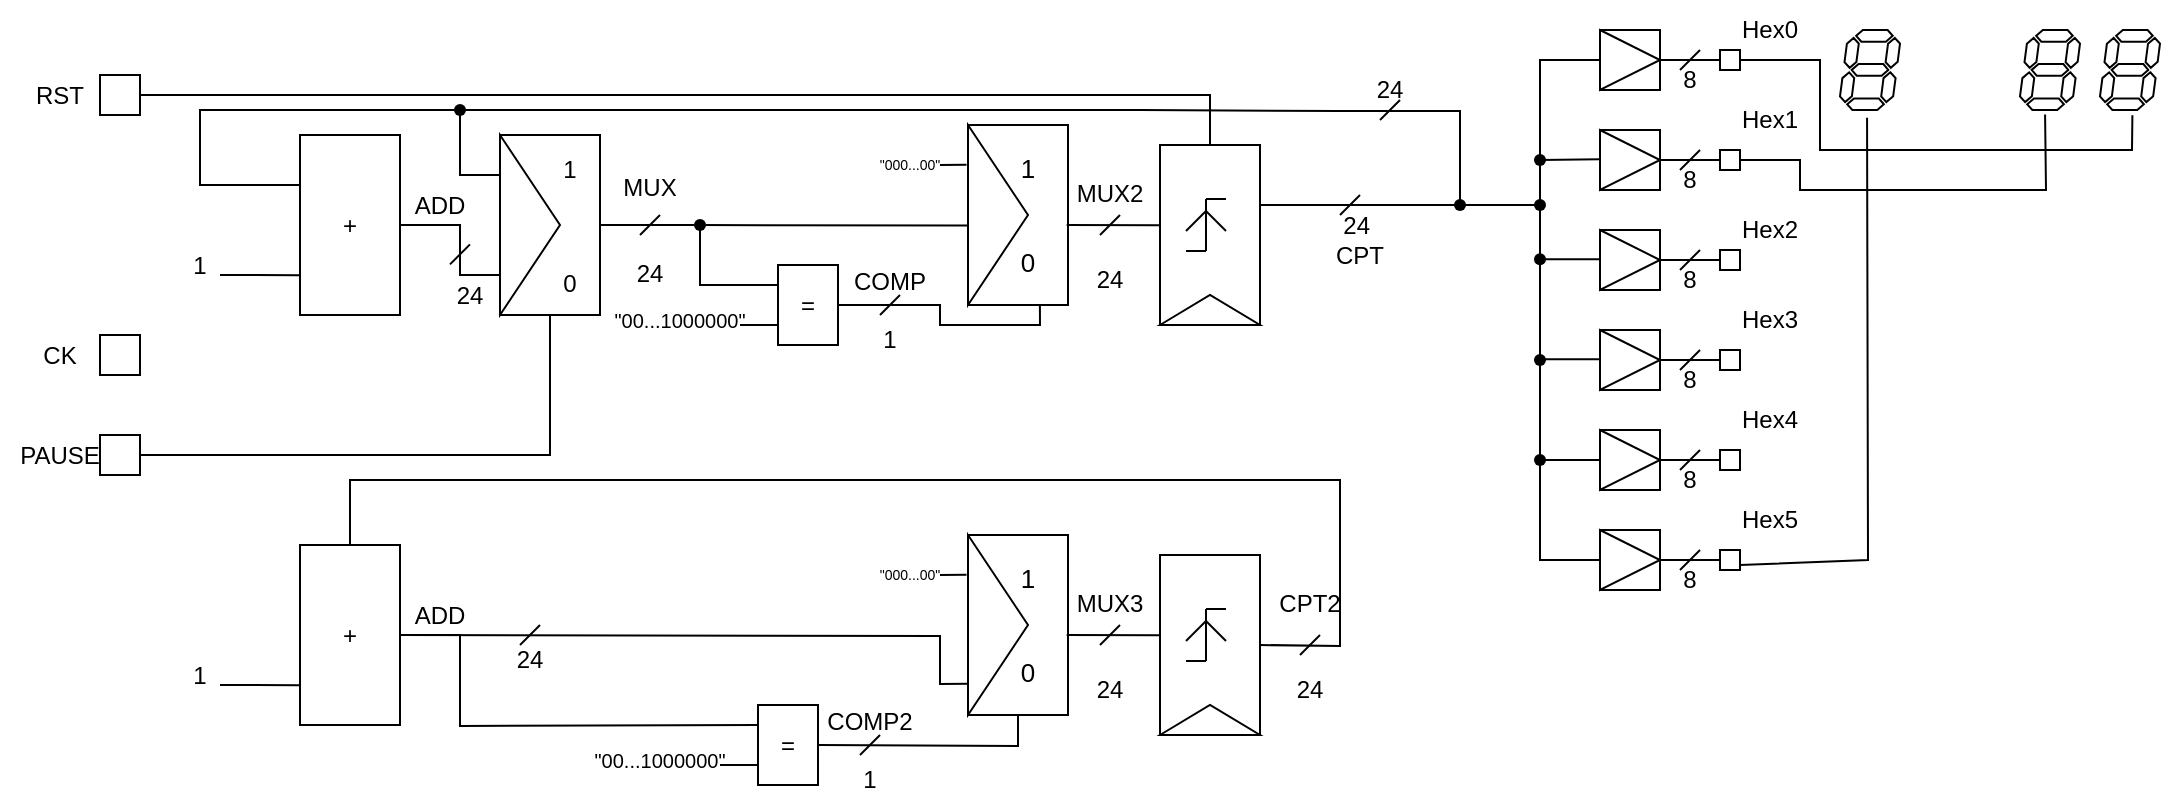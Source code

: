 <mxfile version="28.2.5">
  <diagram name="Page-1" id="n1vG-a2Mxv8iqi264H9m">
    <mxGraphModel dx="171" dy="86" grid="1" gridSize="10" guides="1" tooltips="1" connect="1" arrows="1" fold="1" page="1" pageScale="1" pageWidth="827" pageHeight="1169" math="0" shadow="0">
      <root>
        <mxCell id="0" />
        <mxCell id="1" parent="0" />
        <mxCell id="DVobUFfQzRsEQ04qU32B-1" value="+" style="rounded=0;whiteSpace=wrap;html=1;" vertex="1" parent="1">
          <mxGeometry x="560" y="287.5" width="50" height="90" as="geometry" />
        </mxCell>
        <mxCell id="DVobUFfQzRsEQ04qU32B-2" value="" style="group;rotation=-90;" vertex="1" connectable="0" parent="1">
          <mxGeometry x="970" y="332.5" width="90" height="70" as="geometry" />
        </mxCell>
        <mxCell id="DVobUFfQzRsEQ04qU32B-3" value="" style="rounded=0;whiteSpace=wrap;html=1;rotation=-90;" vertex="1" parent="DVobUFfQzRsEQ04qU32B-2">
          <mxGeometry y="-20" width="90" height="50" as="geometry" />
        </mxCell>
        <mxCell id="DVobUFfQzRsEQ04qU32B-4" value="" style="group;rotation=-90;" vertex="1" connectable="0" parent="DVobUFfQzRsEQ04qU32B-2">
          <mxGeometry x="30" y="-10" width="26" height="20" as="geometry" />
        </mxCell>
        <mxCell id="DVobUFfQzRsEQ04qU32B-5" value="" style="endArrow=none;html=1;rounded=0;" edge="1" parent="DVobUFfQzRsEQ04qU32B-4">
          <mxGeometry width="50" height="50" relative="1" as="geometry">
            <mxPoint x="13" y="23" as="sourcePoint" />
            <mxPoint x="13" y="-3" as="targetPoint" />
          </mxGeometry>
        </mxCell>
        <mxCell id="DVobUFfQzRsEQ04qU32B-6" value="" style="endArrow=none;html=1;rounded=0;" edge="1" parent="DVobUFfQzRsEQ04qU32B-4">
          <mxGeometry width="50" height="50" relative="1" as="geometry">
            <mxPoint x="13" y="23" as="sourcePoint" />
            <mxPoint x="3" y="23" as="targetPoint" />
          </mxGeometry>
        </mxCell>
        <mxCell id="DVobUFfQzRsEQ04qU32B-7" value="" style="endArrow=none;html=1;rounded=0;" edge="1" parent="DVobUFfQzRsEQ04qU32B-4">
          <mxGeometry width="50" height="50" relative="1" as="geometry">
            <mxPoint x="23" y="-3" as="sourcePoint" />
            <mxPoint x="13" y="-3" as="targetPoint" />
          </mxGeometry>
        </mxCell>
        <mxCell id="DVobUFfQzRsEQ04qU32B-8" value="" style="endArrow=none;html=1;rounded=0;" edge="1" parent="DVobUFfQzRsEQ04qU32B-4">
          <mxGeometry width="50" height="50" relative="1" as="geometry">
            <mxPoint x="13" y="3" as="sourcePoint" />
            <mxPoint x="3" y="13" as="targetPoint" />
            <Array as="points">
              <mxPoint x="13" y="3" />
            </Array>
          </mxGeometry>
        </mxCell>
        <mxCell id="DVobUFfQzRsEQ04qU32B-9" value="" style="endArrow=none;html=1;rounded=0;" edge="1" parent="DVobUFfQzRsEQ04qU32B-4">
          <mxGeometry width="50" height="50" relative="1" as="geometry">
            <mxPoint x="13" y="3" as="sourcePoint" />
            <mxPoint x="23" y="13" as="targetPoint" />
          </mxGeometry>
        </mxCell>
        <mxCell id="DVobUFfQzRsEQ04qU32B-10" value="" style="triangle;whiteSpace=wrap;html=1;rotation=-90;" vertex="1" parent="DVobUFfQzRsEQ04qU32B-2">
          <mxGeometry x="37.5" y="17.5" width="15" height="50" as="geometry" />
        </mxCell>
        <mxCell id="DVobUFfQzRsEQ04qU32B-11" value="" style="endArrow=none;html=1;rounded=0;entryX=0.004;entryY=0.779;entryDx=0;entryDy=0;entryPerimeter=0;" edge="1" parent="1" target="DVobUFfQzRsEQ04qU32B-1">
          <mxGeometry width="50" height="50" relative="1" as="geometry">
            <mxPoint x="520" y="357.5" as="sourcePoint" />
            <mxPoint x="530" y="407.5" as="targetPoint" />
          </mxGeometry>
        </mxCell>
        <mxCell id="DVobUFfQzRsEQ04qU32B-12" value="" style="verticalLabelPosition=bottom;shadow=0;dashed=0;align=center;html=1;verticalAlign=top;shape=mxgraph.electrical.opto_electronics.7_segment_display;pointerEvents=1;" vertex="1" parent="1">
          <mxGeometry x="1330" y="235" width="30" height="40" as="geometry" />
        </mxCell>
        <mxCell id="DVobUFfQzRsEQ04qU32B-13" value="" style="verticalLabelPosition=bottom;shadow=0;dashed=0;align=center;html=1;verticalAlign=top;shape=mxgraph.electrical.opto_electronics.7_segment_display;pointerEvents=1;" vertex="1" parent="1">
          <mxGeometry x="1420" y="235" width="30" height="40" as="geometry" />
        </mxCell>
        <mxCell id="DVobUFfQzRsEQ04qU32B-14" value="" style="verticalLabelPosition=bottom;shadow=0;dashed=0;align=center;html=1;verticalAlign=top;shape=mxgraph.electrical.opto_electronics.7_segment_display;pointerEvents=1;" vertex="1" parent="1">
          <mxGeometry x="1460" y="235" width="30" height="40" as="geometry" />
        </mxCell>
        <mxCell id="DVobUFfQzRsEQ04qU32B-15" value="1" style="text;html=1;align=center;verticalAlign=middle;whiteSpace=wrap;rounded=0;" vertex="1" parent="1">
          <mxGeometry x="500" y="337.5" width="20" height="30" as="geometry" />
        </mxCell>
        <mxCell id="DVobUFfQzRsEQ04qU32B-17" value="" style="rounded=0;whiteSpace=wrap;html=1;" vertex="1" parent="1">
          <mxGeometry x="460" y="387.5" width="20" height="20" as="geometry" />
        </mxCell>
        <mxCell id="DVobUFfQzRsEQ04qU32B-18" value="" style="rounded=0;whiteSpace=wrap;html=1;" vertex="1" parent="1">
          <mxGeometry x="460" y="257.5" width="20" height="20" as="geometry" />
        </mxCell>
        <mxCell id="DVobUFfQzRsEQ04qU32B-19" value="" style="endArrow=none;html=1;rounded=0;entryX=1;entryY=0.5;entryDx=0;entryDy=0;exitX=1;exitY=0.5;exitDx=0;exitDy=0;" edge="1" parent="1" source="DVobUFfQzRsEQ04qU32B-18" target="DVobUFfQzRsEQ04qU32B-3">
          <mxGeometry width="50" height="50" relative="1" as="geometry">
            <mxPoint x="690" y="537.5" as="sourcePoint" />
            <mxPoint x="740" y="487.5" as="targetPoint" />
            <Array as="points">
              <mxPoint x="825" y="267.5" />
              <mxPoint x="1015" y="267.5" />
            </Array>
          </mxGeometry>
        </mxCell>
        <mxCell id="DVobUFfQzRsEQ04qU32B-20" value="" style="endArrow=none;html=1;rounded=0;" edge="1" parent="1">
          <mxGeometry width="50" height="50" relative="1" as="geometry">
            <mxPoint x="635" y="352.17" as="sourcePoint" />
            <mxPoint x="645" y="342.17" as="targetPoint" />
          </mxGeometry>
        </mxCell>
        <mxCell id="DVobUFfQzRsEQ04qU32B-21" value="" style="endArrow=none;html=1;rounded=0;" edge="1" parent="1">
          <mxGeometry width="50" height="50" relative="1" as="geometry">
            <mxPoint x="1080" y="327.5" as="sourcePoint" />
            <mxPoint x="1090" y="317.5" as="targetPoint" />
          </mxGeometry>
        </mxCell>
        <mxCell id="DVobUFfQzRsEQ04qU32B-22" value="24&amp;nbsp;&lt;div&gt;CPT&lt;/div&gt;" style="text;html=1;align=center;verticalAlign=middle;whiteSpace=wrap;rounded=0;" vertex="1" parent="1">
          <mxGeometry x="1060" y="325" width="60" height="30" as="geometry" />
        </mxCell>
        <mxCell id="DVobUFfQzRsEQ04qU32B-23" value="" style="rounded=0;whiteSpace=wrap;html=1;" vertex="1" parent="1">
          <mxGeometry x="1210" y="235" width="30" height="30" as="geometry" />
        </mxCell>
        <mxCell id="DVobUFfQzRsEQ04qU32B-24" value="" style="triangle;whiteSpace=wrap;html=1;" vertex="1" parent="1">
          <mxGeometry x="1210" y="235" width="30" height="30" as="geometry" />
        </mxCell>
        <mxCell id="DVobUFfQzRsEQ04qU32B-25" value="" style="endArrow=none;html=1;rounded=0;entryX=0;entryY=0.5;entryDx=0;entryDy=0;exitX=0;exitY=0.5;exitDx=0;exitDy=0;" edge="1" parent="1" target="DVobUFfQzRsEQ04qU32B-24">
          <mxGeometry width="50" height="50" relative="1" as="geometry">
            <mxPoint x="1210" y="500" as="sourcePoint" />
            <mxPoint x="1120" y="445" as="targetPoint" />
            <Array as="points">
              <mxPoint x="1180" y="500" />
              <mxPoint x="1180" y="250" />
            </Array>
          </mxGeometry>
        </mxCell>
        <mxCell id="DVobUFfQzRsEQ04qU32B-26" value="" style="endArrow=none;html=1;rounded=0;entryX=1;entryY=0.5;entryDx=0;entryDy=0;" edge="1" parent="1" source="DVobUFfQzRsEQ04qU32B-28" target="DVobUFfQzRsEQ04qU32B-24">
          <mxGeometry width="50" height="50" relative="1" as="geometry">
            <mxPoint x="1260" y="250" as="sourcePoint" />
            <mxPoint x="1360" y="425" as="targetPoint" />
          </mxGeometry>
        </mxCell>
        <mxCell id="DVobUFfQzRsEQ04qU32B-27" value="" style="endArrow=none;html=1;rounded=0;entryX=1;entryY=0.5;entryDx=0;entryDy=0;" edge="1" parent="1" target="DVobUFfQzRsEQ04qU32B-28">
          <mxGeometry width="50" height="50" relative="1" as="geometry">
            <mxPoint x="1260" y="250" as="sourcePoint" />
            <mxPoint x="1240" y="250" as="targetPoint" />
          </mxGeometry>
        </mxCell>
        <mxCell id="DVobUFfQzRsEQ04qU32B-28" value="" style="rounded=0;whiteSpace=wrap;html=1;" vertex="1" parent="1">
          <mxGeometry x="1270" y="245" width="10" height="10" as="geometry" />
        </mxCell>
        <mxCell id="DVobUFfQzRsEQ04qU32B-29" value="" style="endArrow=none;html=1;rounded=0;" edge="1" parent="1">
          <mxGeometry width="50" height="50" relative="1" as="geometry">
            <mxPoint x="1250" y="255" as="sourcePoint" />
            <mxPoint x="1260" y="245" as="targetPoint" />
          </mxGeometry>
        </mxCell>
        <mxCell id="DVobUFfQzRsEQ04qU32B-30" value="8" style="text;html=1;align=center;verticalAlign=middle;whiteSpace=wrap;rounded=0;" vertex="1" parent="1">
          <mxGeometry x="1250" y="255" width="10" height="10" as="geometry" />
        </mxCell>
        <mxCell id="DVobUFfQzRsEQ04qU32B-31" value="" style="rounded=0;whiteSpace=wrap;html=1;" vertex="1" parent="1">
          <mxGeometry x="1210" y="285" width="30" height="30" as="geometry" />
        </mxCell>
        <mxCell id="DVobUFfQzRsEQ04qU32B-32" value="" style="triangle;whiteSpace=wrap;html=1;" vertex="1" parent="1">
          <mxGeometry x="1210" y="285" width="30" height="30" as="geometry" />
        </mxCell>
        <mxCell id="DVobUFfQzRsEQ04qU32B-33" value="" style="endArrow=none;html=1;rounded=0;entryX=1;entryY=0.5;entryDx=0;entryDy=0;" edge="1" parent="1" source="DVobUFfQzRsEQ04qU32B-35" target="DVobUFfQzRsEQ04qU32B-32">
          <mxGeometry width="50" height="50" relative="1" as="geometry">
            <mxPoint x="1260" y="300" as="sourcePoint" />
            <mxPoint x="1360" y="475" as="targetPoint" />
          </mxGeometry>
        </mxCell>
        <mxCell id="DVobUFfQzRsEQ04qU32B-34" value="" style="endArrow=none;html=1;rounded=0;entryX=1;entryY=0.5;entryDx=0;entryDy=0;" edge="1" parent="1" target="DVobUFfQzRsEQ04qU32B-35">
          <mxGeometry width="50" height="50" relative="1" as="geometry">
            <mxPoint x="1260" y="300" as="sourcePoint" />
            <mxPoint x="1240" y="300" as="targetPoint" />
          </mxGeometry>
        </mxCell>
        <mxCell id="DVobUFfQzRsEQ04qU32B-35" value="" style="rounded=0;whiteSpace=wrap;html=1;" vertex="1" parent="1">
          <mxGeometry x="1270" y="295" width="10" height="10" as="geometry" />
        </mxCell>
        <mxCell id="DVobUFfQzRsEQ04qU32B-36" value="" style="endArrow=none;html=1;rounded=0;" edge="1" parent="1">
          <mxGeometry width="50" height="50" relative="1" as="geometry">
            <mxPoint x="1250" y="305" as="sourcePoint" />
            <mxPoint x="1260" y="295" as="targetPoint" />
          </mxGeometry>
        </mxCell>
        <mxCell id="DVobUFfQzRsEQ04qU32B-37" value="8" style="text;html=1;align=center;verticalAlign=middle;whiteSpace=wrap;rounded=0;" vertex="1" parent="1">
          <mxGeometry x="1250" y="305" width="10" height="10" as="geometry" />
        </mxCell>
        <mxCell id="DVobUFfQzRsEQ04qU32B-38" value="" style="rounded=0;whiteSpace=wrap;html=1;" vertex="1" parent="1">
          <mxGeometry x="1210" y="335" width="30" height="30" as="geometry" />
        </mxCell>
        <mxCell id="DVobUFfQzRsEQ04qU32B-39" value="" style="triangle;whiteSpace=wrap;html=1;" vertex="1" parent="1">
          <mxGeometry x="1210" y="335" width="30" height="30" as="geometry" />
        </mxCell>
        <mxCell id="DVobUFfQzRsEQ04qU32B-40" value="" style="endArrow=none;html=1;rounded=0;entryX=1;entryY=0.5;entryDx=0;entryDy=0;" edge="1" parent="1" source="DVobUFfQzRsEQ04qU32B-42" target="DVobUFfQzRsEQ04qU32B-39">
          <mxGeometry width="50" height="50" relative="1" as="geometry">
            <mxPoint x="1260" y="350" as="sourcePoint" />
            <mxPoint x="1360" y="525" as="targetPoint" />
          </mxGeometry>
        </mxCell>
        <mxCell id="DVobUFfQzRsEQ04qU32B-41" value="" style="endArrow=none;html=1;rounded=0;entryX=1;entryY=0.5;entryDx=0;entryDy=0;" edge="1" parent="1" target="DVobUFfQzRsEQ04qU32B-42">
          <mxGeometry width="50" height="50" relative="1" as="geometry">
            <mxPoint x="1260" y="350" as="sourcePoint" />
            <mxPoint x="1240" y="350" as="targetPoint" />
          </mxGeometry>
        </mxCell>
        <mxCell id="DVobUFfQzRsEQ04qU32B-42" value="" style="rounded=0;whiteSpace=wrap;html=1;" vertex="1" parent="1">
          <mxGeometry x="1270" y="345" width="10" height="10" as="geometry" />
        </mxCell>
        <mxCell id="DVobUFfQzRsEQ04qU32B-43" value="" style="endArrow=none;html=1;rounded=0;" edge="1" parent="1">
          <mxGeometry width="50" height="50" relative="1" as="geometry">
            <mxPoint x="1250" y="355" as="sourcePoint" />
            <mxPoint x="1260" y="345" as="targetPoint" />
          </mxGeometry>
        </mxCell>
        <mxCell id="DVobUFfQzRsEQ04qU32B-44" value="8" style="text;html=1;align=center;verticalAlign=middle;whiteSpace=wrap;rounded=0;" vertex="1" parent="1">
          <mxGeometry x="1250" y="355" width="10" height="10" as="geometry" />
        </mxCell>
        <mxCell id="DVobUFfQzRsEQ04qU32B-45" value="" style="rounded=0;whiteSpace=wrap;html=1;" vertex="1" parent="1">
          <mxGeometry x="1210" y="385" width="30" height="30" as="geometry" />
        </mxCell>
        <mxCell id="DVobUFfQzRsEQ04qU32B-46" value="" style="triangle;whiteSpace=wrap;html=1;" vertex="1" parent="1">
          <mxGeometry x="1210" y="385" width="30" height="30" as="geometry" />
        </mxCell>
        <mxCell id="DVobUFfQzRsEQ04qU32B-47" value="" style="endArrow=none;html=1;rounded=0;entryX=1;entryY=0.5;entryDx=0;entryDy=0;" edge="1" parent="1" source="DVobUFfQzRsEQ04qU32B-49" target="DVobUFfQzRsEQ04qU32B-46">
          <mxGeometry width="50" height="50" relative="1" as="geometry">
            <mxPoint x="1260" y="400" as="sourcePoint" />
            <mxPoint x="1360" y="575" as="targetPoint" />
          </mxGeometry>
        </mxCell>
        <mxCell id="DVobUFfQzRsEQ04qU32B-48" value="" style="endArrow=none;html=1;rounded=0;entryX=1;entryY=0.5;entryDx=0;entryDy=0;" edge="1" parent="1" target="DVobUFfQzRsEQ04qU32B-49">
          <mxGeometry width="50" height="50" relative="1" as="geometry">
            <mxPoint x="1260" y="400" as="sourcePoint" />
            <mxPoint x="1240" y="400" as="targetPoint" />
          </mxGeometry>
        </mxCell>
        <mxCell id="DVobUFfQzRsEQ04qU32B-49" value="" style="rounded=0;whiteSpace=wrap;html=1;" vertex="1" parent="1">
          <mxGeometry x="1270" y="395" width="10" height="10" as="geometry" />
        </mxCell>
        <mxCell id="DVobUFfQzRsEQ04qU32B-50" value="" style="endArrow=none;html=1;rounded=0;" edge="1" parent="1">
          <mxGeometry width="50" height="50" relative="1" as="geometry">
            <mxPoint x="1250" y="405" as="sourcePoint" />
            <mxPoint x="1260" y="395" as="targetPoint" />
          </mxGeometry>
        </mxCell>
        <mxCell id="DVobUFfQzRsEQ04qU32B-51" value="8" style="text;html=1;align=center;verticalAlign=middle;whiteSpace=wrap;rounded=0;" vertex="1" parent="1">
          <mxGeometry x="1250" y="405" width="10" height="10" as="geometry" />
        </mxCell>
        <mxCell id="DVobUFfQzRsEQ04qU32B-52" value="" style="rounded=0;whiteSpace=wrap;html=1;" vertex="1" parent="1">
          <mxGeometry x="1210" y="435" width="30" height="30" as="geometry" />
        </mxCell>
        <mxCell id="DVobUFfQzRsEQ04qU32B-53" value="" style="triangle;whiteSpace=wrap;html=1;" vertex="1" parent="1">
          <mxGeometry x="1210" y="435" width="30" height="30" as="geometry" />
        </mxCell>
        <mxCell id="DVobUFfQzRsEQ04qU32B-54" value="" style="endArrow=none;html=1;rounded=0;entryX=1;entryY=0.5;entryDx=0;entryDy=0;" edge="1" parent="1" source="DVobUFfQzRsEQ04qU32B-56" target="DVobUFfQzRsEQ04qU32B-53">
          <mxGeometry width="50" height="50" relative="1" as="geometry">
            <mxPoint x="1260" y="450" as="sourcePoint" />
            <mxPoint x="1360" y="625" as="targetPoint" />
          </mxGeometry>
        </mxCell>
        <mxCell id="DVobUFfQzRsEQ04qU32B-55" value="" style="endArrow=none;html=1;rounded=0;entryX=1;entryY=0.5;entryDx=0;entryDy=0;" edge="1" parent="1" target="DVobUFfQzRsEQ04qU32B-56">
          <mxGeometry width="50" height="50" relative="1" as="geometry">
            <mxPoint x="1260" y="450" as="sourcePoint" />
            <mxPoint x="1240" y="450" as="targetPoint" />
          </mxGeometry>
        </mxCell>
        <mxCell id="DVobUFfQzRsEQ04qU32B-56" value="" style="rounded=0;whiteSpace=wrap;html=1;" vertex="1" parent="1">
          <mxGeometry x="1270" y="445" width="10" height="10" as="geometry" />
        </mxCell>
        <mxCell id="DVobUFfQzRsEQ04qU32B-57" value="" style="endArrow=none;html=1;rounded=0;" edge="1" parent="1">
          <mxGeometry width="50" height="50" relative="1" as="geometry">
            <mxPoint x="1250" y="455" as="sourcePoint" />
            <mxPoint x="1260" y="445" as="targetPoint" />
          </mxGeometry>
        </mxCell>
        <mxCell id="DVobUFfQzRsEQ04qU32B-58" value="8" style="text;html=1;align=center;verticalAlign=middle;whiteSpace=wrap;rounded=0;" vertex="1" parent="1">
          <mxGeometry x="1250" y="455" width="10" height="10" as="geometry" />
        </mxCell>
        <mxCell id="DVobUFfQzRsEQ04qU32B-59" value="" style="rounded=0;whiteSpace=wrap;html=1;" vertex="1" parent="1">
          <mxGeometry x="1210" y="485" width="30" height="30" as="geometry" />
        </mxCell>
        <mxCell id="DVobUFfQzRsEQ04qU32B-60" value="" style="triangle;whiteSpace=wrap;html=1;" vertex="1" parent="1">
          <mxGeometry x="1210" y="485" width="30" height="30" as="geometry" />
        </mxCell>
        <mxCell id="DVobUFfQzRsEQ04qU32B-61" value="" style="endArrow=none;html=1;rounded=0;entryX=1;entryY=0.5;entryDx=0;entryDy=0;" edge="1" parent="1" source="DVobUFfQzRsEQ04qU32B-63" target="DVobUFfQzRsEQ04qU32B-60">
          <mxGeometry width="50" height="50" relative="1" as="geometry">
            <mxPoint x="1260" y="500" as="sourcePoint" />
            <mxPoint x="1360" y="675" as="targetPoint" />
          </mxGeometry>
        </mxCell>
        <mxCell id="DVobUFfQzRsEQ04qU32B-62" value="" style="endArrow=none;html=1;rounded=0;entryX=1;entryY=0.5;entryDx=0;entryDy=0;" edge="1" parent="1" target="DVobUFfQzRsEQ04qU32B-63">
          <mxGeometry width="50" height="50" relative="1" as="geometry">
            <mxPoint x="1260" y="500" as="sourcePoint" />
            <mxPoint x="1240" y="500" as="targetPoint" />
          </mxGeometry>
        </mxCell>
        <mxCell id="DVobUFfQzRsEQ04qU32B-63" value="" style="rounded=0;whiteSpace=wrap;html=1;" vertex="1" parent="1">
          <mxGeometry x="1270" y="495" width="10" height="10" as="geometry" />
        </mxCell>
        <mxCell id="DVobUFfQzRsEQ04qU32B-64" value="" style="endArrow=none;html=1;rounded=0;" edge="1" parent="1">
          <mxGeometry width="50" height="50" relative="1" as="geometry">
            <mxPoint x="1250" y="505" as="sourcePoint" />
            <mxPoint x="1260" y="495" as="targetPoint" />
          </mxGeometry>
        </mxCell>
        <mxCell id="DVobUFfQzRsEQ04qU32B-65" value="8" style="text;html=1;align=center;verticalAlign=middle;whiteSpace=wrap;rounded=0;" vertex="1" parent="1">
          <mxGeometry x="1250" y="505" width="10" height="10" as="geometry" />
        </mxCell>
        <mxCell id="DVobUFfQzRsEQ04qU32B-66" value="" style="endArrow=none;html=1;rounded=0;entryX=0;entryY=0.5;entryDx=0;entryDy=0;" edge="1" parent="1" target="DVobUFfQzRsEQ04qU32B-53">
          <mxGeometry width="50" height="50" relative="1" as="geometry">
            <mxPoint x="1180" y="450" as="sourcePoint" />
            <mxPoint x="1130" y="495" as="targetPoint" />
          </mxGeometry>
        </mxCell>
        <mxCell id="DVobUFfQzRsEQ04qU32B-67" value="" style="endArrow=none;html=1;rounded=0;entryX=0;entryY=0.5;entryDx=0;entryDy=0;" edge="1" parent="1">
          <mxGeometry width="50" height="50" relative="1" as="geometry">
            <mxPoint x="1180" y="399.67" as="sourcePoint" />
            <mxPoint x="1210" y="399.67" as="targetPoint" />
          </mxGeometry>
        </mxCell>
        <mxCell id="DVobUFfQzRsEQ04qU32B-68" value="" style="endArrow=none;html=1;rounded=0;entryX=0;entryY=0.5;entryDx=0;entryDy=0;" edge="1" parent="1" source="DVobUFfQzRsEQ04qU32B-70">
          <mxGeometry width="50" height="50" relative="1" as="geometry">
            <mxPoint x="1180" y="349.67" as="sourcePoint" />
            <mxPoint x="1210" y="349.67" as="targetPoint" />
          </mxGeometry>
        </mxCell>
        <mxCell id="DVobUFfQzRsEQ04qU32B-69" value="" style="endArrow=none;html=1;rounded=0;entryX=0;entryY=0.5;entryDx=0;entryDy=0;" edge="1" parent="1" source="DVobUFfQzRsEQ04qU32B-102">
          <mxGeometry width="50" height="50" relative="1" as="geometry">
            <mxPoint x="1180" y="299.67" as="sourcePoint" />
            <mxPoint x="1210" y="299.67" as="targetPoint" />
          </mxGeometry>
        </mxCell>
        <mxCell id="DVobUFfQzRsEQ04qU32B-70" value="" style="shape=waypoint;sketch=0;fillStyle=solid;size=6;pointerEvents=1;points=[];fillColor=none;resizable=0;rotatable=0;perimeter=centerPerimeter;snapToPoint=1;" vertex="1" parent="1">
          <mxGeometry x="1170" y="339.67" width="20" height="20" as="geometry" />
        </mxCell>
        <mxCell id="DVobUFfQzRsEQ04qU32B-71" value="" style="shape=waypoint;sketch=0;fillStyle=solid;size=6;pointerEvents=1;points=[];fillColor=none;resizable=0;rotatable=0;perimeter=centerPerimeter;snapToPoint=1;" vertex="1" parent="1">
          <mxGeometry x="1170" y="390" width="20" height="20" as="geometry" />
        </mxCell>
        <mxCell id="DVobUFfQzRsEQ04qU32B-72" value="" style="shape=waypoint;sketch=0;fillStyle=solid;size=6;pointerEvents=1;points=[];fillColor=none;resizable=0;rotatable=0;perimeter=centerPerimeter;snapToPoint=1;" vertex="1" parent="1">
          <mxGeometry x="1170" y="440" width="20" height="20" as="geometry" />
        </mxCell>
        <mxCell id="DVobUFfQzRsEQ04qU32B-73" value="CK" style="text;html=1;align=center;verticalAlign=middle;whiteSpace=wrap;rounded=0;" vertex="1" parent="1">
          <mxGeometry x="410" y="382.5" width="60" height="30" as="geometry" />
        </mxCell>
        <mxCell id="DVobUFfQzRsEQ04qU32B-74" value="RST" style="text;html=1;align=center;verticalAlign=middle;whiteSpace=wrap;rounded=0;" vertex="1" parent="1">
          <mxGeometry x="410" y="252.5" width="60" height="30" as="geometry" />
        </mxCell>
        <mxCell id="DVobUFfQzRsEQ04qU32B-75" value="Hex0" style="text;html=1;align=center;verticalAlign=middle;whiteSpace=wrap;rounded=0;" vertex="1" parent="1">
          <mxGeometry x="1280" y="220" width="30" height="30" as="geometry" />
        </mxCell>
        <mxCell id="DVobUFfQzRsEQ04qU32B-76" value="Hex1" style="text;html=1;align=center;verticalAlign=middle;whiteSpace=wrap;rounded=0;" vertex="1" parent="1">
          <mxGeometry x="1280" y="265" width="30" height="30" as="geometry" />
        </mxCell>
        <mxCell id="DVobUFfQzRsEQ04qU32B-77" value="Hex2" style="text;html=1;align=center;verticalAlign=middle;whiteSpace=wrap;rounded=0;" vertex="1" parent="1">
          <mxGeometry x="1280" y="320" width="30" height="30" as="geometry" />
        </mxCell>
        <mxCell id="DVobUFfQzRsEQ04qU32B-78" value="Hex3" style="text;html=1;align=center;verticalAlign=middle;whiteSpace=wrap;rounded=0;" vertex="1" parent="1">
          <mxGeometry x="1280" y="365" width="30" height="30" as="geometry" />
        </mxCell>
        <mxCell id="DVobUFfQzRsEQ04qU32B-79" value="Hex4" style="text;html=1;align=center;verticalAlign=middle;whiteSpace=wrap;rounded=0;" vertex="1" parent="1">
          <mxGeometry x="1280" y="415" width="30" height="30" as="geometry" />
        </mxCell>
        <mxCell id="DVobUFfQzRsEQ04qU32B-80" value="Hex5" style="text;html=1;align=center;verticalAlign=middle;whiteSpace=wrap;rounded=0;" vertex="1" parent="1">
          <mxGeometry x="1280" y="465" width="30" height="30" as="geometry" />
        </mxCell>
        <mxCell id="DVobUFfQzRsEQ04qU32B-81" value="" style="endArrow=none;html=1;rounded=0;exitX=1;exitY=0.75;exitDx=0;exitDy=0;entryX=0.451;entryY=1.098;entryDx=0;entryDy=0;entryPerimeter=0;" edge="1" parent="1" source="DVobUFfQzRsEQ04qU32B-63" target="DVobUFfQzRsEQ04qU32B-12">
          <mxGeometry width="50" height="50" relative="1" as="geometry">
            <mxPoint x="1390" y="525" as="sourcePoint" />
            <mxPoint x="1440" y="475" as="targetPoint" />
            <Array as="points">
              <mxPoint x="1344" y="500" />
            </Array>
          </mxGeometry>
        </mxCell>
        <mxCell id="DVobUFfQzRsEQ04qU32B-82" value="" style="endArrow=none;html=1;rounded=0;exitX=1;exitY=0.5;exitDx=0;exitDy=0;entryX=0.54;entryY=1.065;entryDx=0;entryDy=0;entryPerimeter=0;" edge="1" parent="1" source="DVobUFfQzRsEQ04qU32B-28" target="DVobUFfQzRsEQ04qU32B-14">
          <mxGeometry width="50" height="50" relative="1" as="geometry">
            <mxPoint x="1380" y="365" as="sourcePoint" />
            <mxPoint x="1470" y="295" as="targetPoint" />
            <Array as="points">
              <mxPoint x="1320" y="250" />
              <mxPoint x="1320" y="295" />
              <mxPoint x="1476" y="295" />
            </Array>
          </mxGeometry>
        </mxCell>
        <mxCell id="DVobUFfQzRsEQ04qU32B-83" value="" style="endArrow=none;html=1;rounded=0;exitX=1;exitY=0.5;exitDx=0;exitDy=0;entryX=0.418;entryY=1.056;entryDx=0;entryDy=0;entryPerimeter=0;" edge="1" parent="1" source="DVobUFfQzRsEQ04qU32B-35" target="DVobUFfQzRsEQ04qU32B-13">
          <mxGeometry width="50" height="50" relative="1" as="geometry">
            <mxPoint x="1440" y="365" as="sourcePoint" />
            <mxPoint x="1490" y="315" as="targetPoint" />
            <Array as="points">
              <mxPoint x="1310" y="300" />
              <mxPoint x="1310" y="315" />
              <mxPoint x="1433" y="315" />
            </Array>
          </mxGeometry>
        </mxCell>
        <mxCell id="DVobUFfQzRsEQ04qU32B-84" value="" style="rounded=0;whiteSpace=wrap;html=1;strokeColor=#000000;" vertex="1" parent="1">
          <mxGeometry x="460" y="437.5" width="20" height="20" as="geometry" />
        </mxCell>
        <mxCell id="DVobUFfQzRsEQ04qU32B-85" value="PAUSE" style="text;html=1;align=center;verticalAlign=middle;whiteSpace=wrap;rounded=0;fontColor=#000000;" vertex="1" parent="1">
          <mxGeometry x="410" y="432.5" width="60" height="30" as="geometry" />
        </mxCell>
        <mxCell id="DVobUFfQzRsEQ04qU32B-86" value="" style="group" vertex="1" connectable="0" parent="1">
          <mxGeometry x="660" y="287.5" width="50" height="90" as="geometry" />
        </mxCell>
        <mxCell id="DVobUFfQzRsEQ04qU32B-87" value="" style="rounded=0;whiteSpace=wrap;html=1;" vertex="1" parent="DVobUFfQzRsEQ04qU32B-86">
          <mxGeometry width="50" height="90" as="geometry" />
        </mxCell>
        <mxCell id="DVobUFfQzRsEQ04qU32B-88" value="" style="triangle;whiteSpace=wrap;html=1;" vertex="1" parent="DVobUFfQzRsEQ04qU32B-86">
          <mxGeometry width="30" height="90" as="geometry" />
        </mxCell>
        <mxCell id="DVobUFfQzRsEQ04qU32B-89" value="1&lt;div&gt;&lt;br&gt;&lt;/div&gt;&lt;div&gt;&lt;br&gt;&lt;/div&gt;&lt;div&gt;&lt;br&gt;&lt;/div&gt;&lt;div&gt;0&lt;/div&gt;" style="text;html=1;align=center;verticalAlign=middle;whiteSpace=wrap;rounded=0;" vertex="1" parent="DVobUFfQzRsEQ04qU32B-86">
          <mxGeometry x="30" y="30" width="10" height="30" as="geometry" />
        </mxCell>
        <mxCell id="DVobUFfQzRsEQ04qU32B-90" value="" style="endArrow=none;html=1;rounded=0;exitX=1;exitY=0.5;exitDx=0;exitDy=0;entryX=0.5;entryY=1;entryDx=0;entryDy=0;" edge="1" parent="1" source="DVobUFfQzRsEQ04qU32B-84" target="DVobUFfQzRsEQ04qU32B-87">
          <mxGeometry width="50" height="50" relative="1" as="geometry">
            <mxPoint x="630" y="487.5" as="sourcePoint" />
            <mxPoint x="680" y="437.5" as="targetPoint" />
            <Array as="points">
              <mxPoint x="685" y="447.5" />
            </Array>
          </mxGeometry>
        </mxCell>
        <mxCell id="DVobUFfQzRsEQ04qU32B-91" value="" style="endArrow=none;html=1;rounded=0;" edge="1" parent="1" source="DVobUFfQzRsEQ04qU32B-108">
          <mxGeometry width="50" height="50" relative="1" as="geometry">
            <mxPoint x="1070" y="322.23" as="sourcePoint" />
            <mxPoint x="1180" y="322.5" as="targetPoint" />
            <Array as="points" />
          </mxGeometry>
        </mxCell>
        <mxCell id="DVobUFfQzRsEQ04qU32B-92" value="" style="endArrow=none;html=1;rounded=0;" edge="1" parent="1" source="DVobUFfQzRsEQ04qU32B-93">
          <mxGeometry width="50" height="50" relative="1" as="geometry">
            <mxPoint x="640" y="277.5" as="sourcePoint" />
            <mxPoint x="660" y="307.5" as="targetPoint" />
            <Array as="points">
              <mxPoint x="640" y="307.5" />
            </Array>
          </mxGeometry>
        </mxCell>
        <mxCell id="DVobUFfQzRsEQ04qU32B-93" value="" style="shape=waypoint;sketch=0;fillStyle=solid;size=6;pointerEvents=1;points=[];fillColor=none;resizable=0;rotatable=0;perimeter=centerPerimeter;snapToPoint=1;" vertex="1" parent="1">
          <mxGeometry x="630" y="265" width="20" height="20" as="geometry" />
        </mxCell>
        <mxCell id="DVobUFfQzRsEQ04qU32B-94" value="" style="endArrow=none;html=1;rounded=0;" edge="1" parent="1">
          <mxGeometry width="50" height="50" relative="1" as="geometry">
            <mxPoint x="560" y="312.5" as="sourcePoint" />
            <mxPoint x="1140" y="322.5" as="targetPoint" />
            <Array as="points">
              <mxPoint x="510" y="312.5" />
              <mxPoint x="510" y="275" />
              <mxPoint x="720" y="275" />
              <mxPoint x="910" y="275" />
              <mxPoint x="980" y="275" />
              <mxPoint x="1080" y="275.5" />
              <mxPoint x="1140" y="275.5" />
            </Array>
          </mxGeometry>
        </mxCell>
        <mxCell id="DVobUFfQzRsEQ04qU32B-95" value="" style="endArrow=none;html=1;rounded=0;exitX=1;exitY=0.5;exitDx=0;exitDy=0;" edge="1" parent="1" source="DVobUFfQzRsEQ04qU32B-1">
          <mxGeometry width="50" height="50" relative="1" as="geometry">
            <mxPoint x="740" y="587.5" as="sourcePoint" />
            <mxPoint x="660" y="357.5" as="targetPoint" />
            <Array as="points">
              <mxPoint x="640" y="332.5" />
              <mxPoint x="640" y="357.5" />
            </Array>
          </mxGeometry>
        </mxCell>
        <mxCell id="DVobUFfQzRsEQ04qU32B-96" value="ADD" style="text;html=1;align=center;verticalAlign=middle;whiteSpace=wrap;rounded=0;" vertex="1" parent="1">
          <mxGeometry x="620" y="317.5" width="20" height="10" as="geometry" />
        </mxCell>
        <mxCell id="DVobUFfQzRsEQ04qU32B-97" value="24" style="text;html=1;align=center;verticalAlign=middle;whiteSpace=wrap;rounded=0;" vertex="1" parent="1">
          <mxGeometry x="640" y="352.5" width="10" height="30" as="geometry" />
        </mxCell>
        <mxCell id="DVobUFfQzRsEQ04qU32B-98" value="" style="endArrow=none;html=1;rounded=0;" edge="1" parent="1">
          <mxGeometry width="50" height="50" relative="1" as="geometry">
            <mxPoint x="730" y="337.5" as="sourcePoint" />
            <mxPoint x="740" y="327.5" as="targetPoint" />
          </mxGeometry>
        </mxCell>
        <mxCell id="DVobUFfQzRsEQ04qU32B-99" value="MUX&lt;div&gt;&lt;br&gt;&lt;/div&gt;&lt;div&gt;&lt;br&gt;&lt;/div&gt;&lt;div&gt;24&lt;/div&gt;" style="text;html=1;align=center;verticalAlign=middle;whiteSpace=wrap;rounded=0;" vertex="1" parent="1">
          <mxGeometry x="730" y="325" width="10" height="20" as="geometry" />
        </mxCell>
        <mxCell id="DVobUFfQzRsEQ04qU32B-100" value="" style="endArrow=none;html=1;rounded=0;" edge="1" parent="1">
          <mxGeometry width="50" height="50" relative="1" as="geometry">
            <mxPoint x="1100" y="280" as="sourcePoint" />
            <mxPoint x="1110" y="270" as="targetPoint" />
          </mxGeometry>
        </mxCell>
        <mxCell id="DVobUFfQzRsEQ04qU32B-101" value="" style="endArrow=none;html=1;rounded=0;entryDx=0;entryDy=0;" edge="1" parent="1" target="DVobUFfQzRsEQ04qU32B-102">
          <mxGeometry width="50" height="50" relative="1" as="geometry">
            <mxPoint x="1180" y="299.67" as="sourcePoint" />
            <mxPoint x="1210" y="299.67" as="targetPoint" />
          </mxGeometry>
        </mxCell>
        <mxCell id="DVobUFfQzRsEQ04qU32B-102" value="" style="shape=waypoint;sketch=0;fillStyle=solid;size=6;pointerEvents=1;points=[];fillColor=none;resizable=0;rotatable=0;perimeter=centerPerimeter;snapToPoint=1;" vertex="1" parent="1">
          <mxGeometry x="1170" y="290" width="20" height="20" as="geometry" />
        </mxCell>
        <mxCell id="DVobUFfQzRsEQ04qU32B-103" value="24" style="text;html=1;align=center;verticalAlign=middle;whiteSpace=wrap;rounded=0;" vertex="1" parent="1">
          <mxGeometry x="1080" y="250" width="50" height="30" as="geometry" />
        </mxCell>
        <mxCell id="DVobUFfQzRsEQ04qU32B-104" value="" style="group" vertex="1" connectable="0" parent="1">
          <mxGeometry x="894" y="282.5" width="60" height="90" as="geometry" />
        </mxCell>
        <mxCell id="DVobUFfQzRsEQ04qU32B-105" value="" style="rounded=0;whiteSpace=wrap;html=1;" vertex="1" parent="DVobUFfQzRsEQ04qU32B-104">
          <mxGeometry width="50" height="90" as="geometry" />
        </mxCell>
        <mxCell id="DVobUFfQzRsEQ04qU32B-106" value="" style="triangle;whiteSpace=wrap;html=1;" vertex="1" parent="DVobUFfQzRsEQ04qU32B-104">
          <mxGeometry width="30" height="90" as="geometry" />
        </mxCell>
        <mxCell id="DVobUFfQzRsEQ04qU32B-107" value="&lt;span&gt;1&lt;/span&gt;&lt;div&gt;&lt;span&gt;&lt;br&gt;&lt;/span&gt;&lt;/div&gt;&lt;div&gt;&lt;span&gt;&lt;br&gt;&lt;/span&gt;&lt;/div&gt;&lt;div&gt;&lt;span&gt;0&lt;/span&gt;&lt;/div&gt;" style="text;html=1;align=center;verticalAlign=middle;whiteSpace=wrap;rounded=0;fontSize=13;" vertex="1" parent="DVobUFfQzRsEQ04qU32B-104">
          <mxGeometry x="25" y="30" width="10" height="30" as="geometry" />
        </mxCell>
        <mxCell id="DVobUFfQzRsEQ04qU32B-108" value="" style="shape=waypoint;sketch=0;fillStyle=solid;size=6;pointerEvents=1;points=[];fillColor=none;resizable=0;rotatable=0;perimeter=centerPerimeter;snapToPoint=1;" vertex="1" parent="1">
          <mxGeometry x="1170" y="312.5" width="20" height="20" as="geometry" />
        </mxCell>
        <mxCell id="DVobUFfQzRsEQ04qU32B-109" value="&lt;font style=&quot;font-size: 7px;&quot;&gt;&quot;000...00&quot;&lt;/font&gt;" style="text;html=1;align=center;verticalAlign=middle;whiteSpace=wrap;rounded=0;" vertex="1" parent="1">
          <mxGeometry x="850" y="295" width="30" height="12.5" as="geometry" />
        </mxCell>
        <mxCell id="DVobUFfQzRsEQ04qU32B-110" value="" style="endArrow=none;html=1;rounded=0;entryX=0.554;entryY=0.007;entryDx=0;entryDy=0;entryPerimeter=0;exitX=0.987;exitY=0.555;exitDx=0;exitDy=0;exitPerimeter=0;" edge="1" parent="1" source="DVobUFfQzRsEQ04qU32B-105" target="DVobUFfQzRsEQ04qU32B-3">
          <mxGeometry width="50" height="50" relative="1" as="geometry">
            <mxPoint x="970" y="332.5" as="sourcePoint" />
            <mxPoint x="944" y="332.5" as="targetPoint" />
            <Array as="points" />
          </mxGeometry>
        </mxCell>
        <mxCell id="DVobUFfQzRsEQ04qU32B-111" value="" style="endArrow=none;html=1;rounded=0;entryX=0.375;entryY=0.736;entryDx=0;entryDy=0;entryPerimeter=0;" edge="1" parent="1" source="DVobUFfQzRsEQ04qU32B-114" target="DVobUFfQzRsEQ04qU32B-108">
          <mxGeometry width="50" height="50" relative="1" as="geometry">
            <mxPoint x="1040" y="322.5" as="sourcePoint" />
            <mxPoint x="1120" y="337.5" as="targetPoint" />
            <Array as="points" />
          </mxGeometry>
        </mxCell>
        <mxCell id="DVobUFfQzRsEQ04qU32B-112" value="" style="endArrow=none;html=1;rounded=0;exitDx=0;exitDy=0;entryX=-0.009;entryY=0.559;entryDx=0;entryDy=0;entryPerimeter=0;" edge="1" parent="1" source="DVobUFfQzRsEQ04qU32B-170" target="DVobUFfQzRsEQ04qU32B-106">
          <mxGeometry width="50" height="50" relative="1" as="geometry">
            <mxPoint x="830" y="362.5" as="sourcePoint" />
            <mxPoint x="892" y="332.5" as="targetPoint" />
            <Array as="points" />
          </mxGeometry>
        </mxCell>
        <mxCell id="DVobUFfQzRsEQ04qU32B-113" value="" style="endArrow=none;html=1;rounded=0;entryDx=0;entryDy=0;entryPerimeter=0;" edge="1" parent="1" target="DVobUFfQzRsEQ04qU32B-114">
          <mxGeometry width="50" height="50" relative="1" as="geometry">
            <mxPoint x="1040" y="322.5" as="sourcePoint" />
            <mxPoint x="1180" y="322.5" as="targetPoint" />
            <Array as="points" />
          </mxGeometry>
        </mxCell>
        <mxCell id="DVobUFfQzRsEQ04qU32B-114" value="" style="shape=waypoint;sketch=0;fillStyle=solid;size=6;pointerEvents=1;points=[];fillColor=none;resizable=0;rotatable=0;perimeter=centerPerimeter;snapToPoint=1;" vertex="1" parent="1">
          <mxGeometry x="1130" y="312.5" width="20" height="20" as="geometry" />
        </mxCell>
        <mxCell id="DVobUFfQzRsEQ04qU32B-115" value="" style="endArrow=none;html=1;rounded=0;entryX=-0.025;entryY=0.221;entryDx=0;entryDy=0;entryPerimeter=0;" edge="1" parent="1" target="DVobUFfQzRsEQ04qU32B-106">
          <mxGeometry width="50" height="50" relative="1" as="geometry">
            <mxPoint x="880" y="302.5" as="sourcePoint" />
            <mxPoint x="860" y="312.5" as="targetPoint" />
          </mxGeometry>
        </mxCell>
        <mxCell id="DVobUFfQzRsEQ04qU32B-116" value="=" style="rounded=0;whiteSpace=wrap;html=1;" vertex="1" parent="1">
          <mxGeometry x="799" y="352.5" width="30" height="40" as="geometry" />
        </mxCell>
        <mxCell id="DVobUFfQzRsEQ04qU32B-117" value="" style="endArrow=none;html=1;rounded=0;entryX=0;entryY=0.25;entryDx=0;entryDy=0;" edge="1" parent="1" target="DVobUFfQzRsEQ04qU32B-116">
          <mxGeometry width="50" height="50" relative="1" as="geometry">
            <mxPoint x="760" y="332.5" as="sourcePoint" />
            <mxPoint x="820" y="342.5" as="targetPoint" />
            <Array as="points">
              <mxPoint x="760" y="362.5" />
            </Array>
          </mxGeometry>
        </mxCell>
        <mxCell id="DVobUFfQzRsEQ04qU32B-118" value="" style="endArrow=none;html=1;rounded=0;entryX=0;entryY=0.75;entryDx=0;entryDy=0;" edge="1" parent="1" target="DVobUFfQzRsEQ04qU32B-116">
          <mxGeometry width="50" height="50" relative="1" as="geometry">
            <mxPoint x="780" y="382.5" as="sourcePoint" />
            <mxPoint x="820" y="342.5" as="targetPoint" />
          </mxGeometry>
        </mxCell>
        <mxCell id="DVobUFfQzRsEQ04qU32B-119" value="&quot;00...1000000&quot;" style="text;html=1;align=center;verticalAlign=middle;whiteSpace=wrap;rounded=0;fontSize=10;" vertex="1" parent="1">
          <mxGeometry x="720" y="365" width="60" height="30" as="geometry" />
        </mxCell>
        <mxCell id="DVobUFfQzRsEQ04qU32B-120" value="" style="endArrow=none;html=1;rounded=0;entryX=0.719;entryY=1;entryDx=0;entryDy=0;exitX=1;exitY=0.5;exitDx=0;exitDy=0;entryPerimeter=0;" edge="1" parent="1" source="DVobUFfQzRsEQ04qU32B-116" target="DVobUFfQzRsEQ04qU32B-105">
          <mxGeometry width="50" height="50" relative="1" as="geometry">
            <mxPoint x="810" y="452.5" as="sourcePoint" />
            <mxPoint x="860" y="402.5" as="targetPoint" />
            <Array as="points">
              <mxPoint x="880" y="372.5" />
              <mxPoint x="880" y="382.5" />
              <mxPoint x="930" y="382.5" />
            </Array>
          </mxGeometry>
        </mxCell>
        <mxCell id="DVobUFfQzRsEQ04qU32B-121" value="COMP&lt;div&gt;&lt;br&gt;&lt;/div&gt;&lt;div&gt;1&lt;/div&gt;" style="text;html=1;align=center;verticalAlign=middle;whiteSpace=wrap;rounded=0;" vertex="1" parent="1">
          <mxGeometry x="850" y="365" width="10" height="20" as="geometry" />
        </mxCell>
        <mxCell id="DVobUFfQzRsEQ04qU32B-122" value="" style="endArrow=none;html=1;rounded=0;" edge="1" parent="1">
          <mxGeometry width="50" height="50" relative="1" as="geometry">
            <mxPoint x="850" y="377.5" as="sourcePoint" />
            <mxPoint x="860" y="367.5" as="targetPoint" />
          </mxGeometry>
        </mxCell>
        <mxCell id="DVobUFfQzRsEQ04qU32B-123" value="" style="endArrow=none;html=1;rounded=0;" edge="1" parent="1">
          <mxGeometry width="50" height="50" relative="1" as="geometry">
            <mxPoint x="960" y="337.5" as="sourcePoint" />
            <mxPoint x="970" y="327.5" as="targetPoint" />
          </mxGeometry>
        </mxCell>
        <mxCell id="DVobUFfQzRsEQ04qU32B-124" value="MUX2&lt;div&gt;&lt;br&gt;&lt;/div&gt;&lt;div&gt;&lt;br&gt;&lt;/div&gt;&lt;div&gt;24&lt;/div&gt;" style="text;html=1;align=center;verticalAlign=middle;whiteSpace=wrap;rounded=0;" vertex="1" parent="1">
          <mxGeometry x="960" y="327.5" width="10" height="20" as="geometry" />
        </mxCell>
        <mxCell id="DVobUFfQzRsEQ04qU32B-125" value="+" style="rounded=0;whiteSpace=wrap;html=1;" vertex="1" parent="1">
          <mxGeometry x="560" y="492.5" width="50" height="90" as="geometry" />
        </mxCell>
        <mxCell id="DVobUFfQzRsEQ04qU32B-126" value="" style="rounded=0;whiteSpace=wrap;html=1;rotation=-90;" vertex="1" parent="1">
          <mxGeometry x="970" y="517.5" width="90" height="50" as="geometry" />
        </mxCell>
        <mxCell id="DVobUFfQzRsEQ04qU32B-127" value="" style="group;rotation=-90;" vertex="1" connectable="0" parent="1">
          <mxGeometry x="1000" y="527.5" width="26" height="20" as="geometry" />
        </mxCell>
        <mxCell id="DVobUFfQzRsEQ04qU32B-128" value="" style="endArrow=none;html=1;rounded=0;" edge="1" parent="DVobUFfQzRsEQ04qU32B-127">
          <mxGeometry width="50" height="50" relative="1" as="geometry">
            <mxPoint x="13" y="23" as="sourcePoint" />
            <mxPoint x="13" y="-3" as="targetPoint" />
          </mxGeometry>
        </mxCell>
        <mxCell id="DVobUFfQzRsEQ04qU32B-129" value="" style="endArrow=none;html=1;rounded=0;" edge="1" parent="DVobUFfQzRsEQ04qU32B-127">
          <mxGeometry width="50" height="50" relative="1" as="geometry">
            <mxPoint x="13" y="23" as="sourcePoint" />
            <mxPoint x="3" y="23" as="targetPoint" />
          </mxGeometry>
        </mxCell>
        <mxCell id="DVobUFfQzRsEQ04qU32B-130" value="" style="endArrow=none;html=1;rounded=0;" edge="1" parent="DVobUFfQzRsEQ04qU32B-127">
          <mxGeometry width="50" height="50" relative="1" as="geometry">
            <mxPoint x="23" y="-3" as="sourcePoint" />
            <mxPoint x="13" y="-3" as="targetPoint" />
          </mxGeometry>
        </mxCell>
        <mxCell id="DVobUFfQzRsEQ04qU32B-131" value="" style="endArrow=none;html=1;rounded=0;" edge="1" parent="DVobUFfQzRsEQ04qU32B-127">
          <mxGeometry width="50" height="50" relative="1" as="geometry">
            <mxPoint x="13" y="3" as="sourcePoint" />
            <mxPoint x="3" y="13" as="targetPoint" />
            <Array as="points">
              <mxPoint x="13" y="3" />
            </Array>
          </mxGeometry>
        </mxCell>
        <mxCell id="DVobUFfQzRsEQ04qU32B-132" value="" style="endArrow=none;html=1;rounded=0;" edge="1" parent="DVobUFfQzRsEQ04qU32B-127">
          <mxGeometry width="50" height="50" relative="1" as="geometry">
            <mxPoint x="13" y="3" as="sourcePoint" />
            <mxPoint x="23" y="13" as="targetPoint" />
          </mxGeometry>
        </mxCell>
        <mxCell id="DVobUFfQzRsEQ04qU32B-133" value="" style="triangle;whiteSpace=wrap;html=1;rotation=-90;" vertex="1" parent="1">
          <mxGeometry x="1007.5" y="555" width="15" height="50" as="geometry" />
        </mxCell>
        <mxCell id="DVobUFfQzRsEQ04qU32B-134" value="" style="endArrow=none;html=1;rounded=0;entryX=0.004;entryY=0.779;entryDx=0;entryDy=0;entryPerimeter=0;" edge="1" parent="1" target="DVobUFfQzRsEQ04qU32B-125">
          <mxGeometry width="50" height="50" relative="1" as="geometry">
            <mxPoint x="520" y="562.5" as="sourcePoint" />
            <mxPoint x="530" y="612.5" as="targetPoint" />
          </mxGeometry>
        </mxCell>
        <mxCell id="DVobUFfQzRsEQ04qU32B-135" value="1" style="text;html=1;align=center;verticalAlign=middle;whiteSpace=wrap;rounded=0;" vertex="1" parent="1">
          <mxGeometry x="500" y="542.5" width="20" height="30" as="geometry" />
        </mxCell>
        <mxCell id="DVobUFfQzRsEQ04qU32B-136" value="" style="endArrow=none;html=1;rounded=0;" edge="1" parent="1">
          <mxGeometry width="50" height="50" relative="1" as="geometry">
            <mxPoint x="670" y="542.5" as="sourcePoint" />
            <mxPoint x="680" y="532.5" as="targetPoint" />
          </mxGeometry>
        </mxCell>
        <mxCell id="DVobUFfQzRsEQ04qU32B-143" value="" style="endArrow=none;html=1;rounded=0;exitX=1;exitY=0.5;exitDx=0;exitDy=0;entryX=0;entryY=0.25;entryDx=0;entryDy=0;" edge="1" parent="1" source="DVobUFfQzRsEQ04qU32B-125" target="DVobUFfQzRsEQ04qU32B-156">
          <mxGeometry width="50" height="50" relative="1" as="geometry">
            <mxPoint x="740" y="792.5" as="sourcePoint" />
            <mxPoint x="710" y="538" as="targetPoint" />
            <Array as="points">
              <mxPoint x="640" y="537.5" />
              <mxPoint x="640" y="583" />
            </Array>
          </mxGeometry>
        </mxCell>
        <mxCell id="DVobUFfQzRsEQ04qU32B-144" value="ADD" style="text;html=1;align=center;verticalAlign=middle;whiteSpace=wrap;rounded=0;" vertex="1" parent="1">
          <mxGeometry x="620" y="522.5" width="20" height="10" as="geometry" />
        </mxCell>
        <mxCell id="DVobUFfQzRsEQ04qU32B-145" value="24" style="text;html=1;align=center;verticalAlign=middle;whiteSpace=wrap;rounded=0;" vertex="1" parent="1">
          <mxGeometry x="670" y="535" width="10" height="30" as="geometry" />
        </mxCell>
        <mxCell id="DVobUFfQzRsEQ04qU32B-148" value="" style="group" vertex="1" connectable="0" parent="1">
          <mxGeometry x="894" y="487.5" width="60" height="90" as="geometry" />
        </mxCell>
        <mxCell id="DVobUFfQzRsEQ04qU32B-149" value="" style="rounded=0;whiteSpace=wrap;html=1;" vertex="1" parent="DVobUFfQzRsEQ04qU32B-148">
          <mxGeometry width="50" height="90" as="geometry" />
        </mxCell>
        <mxCell id="DVobUFfQzRsEQ04qU32B-150" value="" style="triangle;whiteSpace=wrap;html=1;" vertex="1" parent="DVobUFfQzRsEQ04qU32B-148">
          <mxGeometry width="30" height="90" as="geometry" />
        </mxCell>
        <mxCell id="DVobUFfQzRsEQ04qU32B-151" value="&lt;span&gt;1&lt;/span&gt;&lt;div&gt;&lt;span&gt;&lt;br&gt;&lt;/span&gt;&lt;/div&gt;&lt;div&gt;&lt;span&gt;&lt;br&gt;&lt;/span&gt;&lt;/div&gt;&lt;div&gt;&lt;span&gt;0&lt;/span&gt;&lt;/div&gt;" style="text;html=1;align=center;verticalAlign=middle;whiteSpace=wrap;rounded=0;fontSize=13;" vertex="1" parent="DVobUFfQzRsEQ04qU32B-148">
          <mxGeometry x="25" y="30" width="10" height="30" as="geometry" />
        </mxCell>
        <mxCell id="DVobUFfQzRsEQ04qU32B-152" value="&lt;font style=&quot;font-size: 7px;&quot;&gt;&quot;000...00&quot;&lt;/font&gt;" style="text;html=1;align=center;verticalAlign=middle;whiteSpace=wrap;rounded=0;" vertex="1" parent="1">
          <mxGeometry x="850" y="500" width="30" height="12.5" as="geometry" />
        </mxCell>
        <mxCell id="DVobUFfQzRsEQ04qU32B-153" value="" style="endArrow=none;html=1;rounded=0;entryX=0.554;entryY=0.007;entryDx=0;entryDy=0;entryPerimeter=0;exitX=0.987;exitY=0.555;exitDx=0;exitDy=0;exitPerimeter=0;" edge="1" parent="1" source="DVobUFfQzRsEQ04qU32B-149" target="DVobUFfQzRsEQ04qU32B-126">
          <mxGeometry width="50" height="50" relative="1" as="geometry">
            <mxPoint x="970" y="537.5" as="sourcePoint" />
            <mxPoint x="944" y="537.5" as="targetPoint" />
            <Array as="points" />
          </mxGeometry>
        </mxCell>
        <mxCell id="DVobUFfQzRsEQ04qU32B-155" value="" style="endArrow=none;html=1;rounded=0;entryX=-0.025;entryY=0.221;entryDx=0;entryDy=0;entryPerimeter=0;" edge="1" parent="1" target="DVobUFfQzRsEQ04qU32B-150">
          <mxGeometry width="50" height="50" relative="1" as="geometry">
            <mxPoint x="880" y="507.5" as="sourcePoint" />
            <mxPoint x="860" y="517.5" as="targetPoint" />
          </mxGeometry>
        </mxCell>
        <mxCell id="DVobUFfQzRsEQ04qU32B-156" value="=" style="rounded=0;whiteSpace=wrap;html=1;" vertex="1" parent="1">
          <mxGeometry x="789" y="572.5" width="30" height="40" as="geometry" />
        </mxCell>
        <mxCell id="DVobUFfQzRsEQ04qU32B-158" value="" style="endArrow=none;html=1;rounded=0;entryX=0;entryY=0.75;entryDx=0;entryDy=0;" edge="1" parent="1" target="DVobUFfQzRsEQ04qU32B-156">
          <mxGeometry width="50" height="50" relative="1" as="geometry">
            <mxPoint x="770" y="602.5" as="sourcePoint" />
            <mxPoint x="810" y="562.5" as="targetPoint" />
          </mxGeometry>
        </mxCell>
        <mxCell id="DVobUFfQzRsEQ04qU32B-159" value="&quot;00...1000000&quot;" style="text;html=1;align=center;verticalAlign=middle;whiteSpace=wrap;rounded=0;fontSize=10;" vertex="1" parent="1">
          <mxGeometry x="710" y="585" width="60" height="30" as="geometry" />
        </mxCell>
        <mxCell id="DVobUFfQzRsEQ04qU32B-161" value="COMP2&lt;div&gt;&lt;div&gt;&lt;br&gt;&lt;/div&gt;&lt;div&gt;1&lt;/div&gt;&lt;/div&gt;" style="text;html=1;align=center;verticalAlign=middle;whiteSpace=wrap;rounded=0;" vertex="1" parent="1">
          <mxGeometry x="840" y="585" width="10" height="20" as="geometry" />
        </mxCell>
        <mxCell id="DVobUFfQzRsEQ04qU32B-162" value="" style="endArrow=none;html=1;rounded=0;" edge="1" parent="1">
          <mxGeometry width="50" height="50" relative="1" as="geometry">
            <mxPoint x="840" y="597.5" as="sourcePoint" />
            <mxPoint x="850" y="587.5" as="targetPoint" />
          </mxGeometry>
        </mxCell>
        <mxCell id="DVobUFfQzRsEQ04qU32B-163" value="" style="endArrow=none;html=1;rounded=0;" edge="1" parent="1">
          <mxGeometry width="50" height="50" relative="1" as="geometry">
            <mxPoint x="960" y="542.5" as="sourcePoint" />
            <mxPoint x="970" y="532.5" as="targetPoint" />
          </mxGeometry>
        </mxCell>
        <mxCell id="DVobUFfQzRsEQ04qU32B-164" value="MUX3&lt;div&gt;&lt;br&gt;&lt;/div&gt;&lt;div&gt;&lt;br&gt;&lt;/div&gt;&lt;div&gt;24&lt;/div&gt;" style="text;html=1;align=center;verticalAlign=middle;whiteSpace=wrap;rounded=0;" vertex="1" parent="1">
          <mxGeometry x="960" y="532.5" width="10" height="20" as="geometry" />
        </mxCell>
        <mxCell id="DVobUFfQzRsEQ04qU32B-167" value="" style="endArrow=none;html=1;rounded=0;exitX=0.5;exitY=1;exitDx=0;exitDy=0;entryX=0.5;entryY=0;entryDx=0;entryDy=0;" edge="1" parent="1" source="DVobUFfQzRsEQ04qU32B-126" target="DVobUFfQzRsEQ04qU32B-125">
          <mxGeometry width="50" height="50" relative="1" as="geometry">
            <mxPoint x="670" y="520" as="sourcePoint" />
            <mxPoint x="720" y="470" as="targetPoint" />
            <Array as="points">
              <mxPoint x="1080" y="543" />
              <mxPoint x="1080" y="460" />
              <mxPoint x="585" y="460" />
            </Array>
          </mxGeometry>
        </mxCell>
        <mxCell id="DVobUFfQzRsEQ04qU32B-171" value="" style="endArrow=none;html=1;rounded=0;exitX=1;exitY=0.5;exitDx=0;exitDy=0;entryDx=0;entryDy=0;entryPerimeter=0;" edge="1" parent="1" source="DVobUFfQzRsEQ04qU32B-87" target="DVobUFfQzRsEQ04qU32B-170">
          <mxGeometry width="50" height="50" relative="1" as="geometry">
            <mxPoint x="710" y="333" as="sourcePoint" />
            <mxPoint x="894" y="333" as="targetPoint" />
            <Array as="points" />
          </mxGeometry>
        </mxCell>
        <mxCell id="DVobUFfQzRsEQ04qU32B-170" value="" style="shape=waypoint;sketch=0;fillStyle=solid;size=6;pointerEvents=1;points=[];fillColor=none;resizable=0;rotatable=0;perimeter=centerPerimeter;snapToPoint=1;" vertex="1" parent="1">
          <mxGeometry x="750" y="322.5" width="20" height="20" as="geometry" />
        </mxCell>
        <mxCell id="DVobUFfQzRsEQ04qU32B-173" value="" style="endArrow=none;html=1;rounded=0;entryX=0.5;entryY=1;entryDx=0;entryDy=0;exitX=1;exitY=0.5;exitDx=0;exitDy=0;" edge="1" parent="1" source="DVobUFfQzRsEQ04qU32B-156" target="DVobUFfQzRsEQ04qU32B-149">
          <mxGeometry width="50" height="50" relative="1" as="geometry">
            <mxPoint x="730" y="600" as="sourcePoint" />
            <mxPoint x="780" y="550" as="targetPoint" />
            <Array as="points">
              <mxPoint x="919" y="593" />
            </Array>
          </mxGeometry>
        </mxCell>
        <mxCell id="DVobUFfQzRsEQ04qU32B-174" value="" style="endArrow=none;html=1;rounded=0;exitX=1;exitY=0.5;exitDx=0;exitDy=0;entryX=0.006;entryY=0.827;entryDx=0;entryDy=0;entryPerimeter=0;" edge="1" parent="1" source="DVobUFfQzRsEQ04qU32B-125" target="DVobUFfQzRsEQ04qU32B-150">
          <mxGeometry width="50" height="50" relative="1" as="geometry">
            <mxPoint x="640" y="540" as="sourcePoint" />
            <mxPoint x="830" y="540" as="targetPoint" />
            <Array as="points">
              <mxPoint x="880" y="538" />
              <mxPoint x="880" y="562" />
            </Array>
          </mxGeometry>
        </mxCell>
        <mxCell id="DVobUFfQzRsEQ04qU32B-175" value="CPT2&lt;br&gt;&lt;div&gt;&lt;br&gt;&lt;/div&gt;&lt;div&gt;&lt;br&gt;&lt;/div&gt;&lt;div&gt;24&lt;/div&gt;" style="text;html=1;align=center;verticalAlign=middle;whiteSpace=wrap;rounded=0;" vertex="1" parent="1">
          <mxGeometry x="1060" y="532.5" width="10" height="20" as="geometry" />
        </mxCell>
        <mxCell id="DVobUFfQzRsEQ04qU32B-178" value="" style="endArrow=none;html=1;rounded=0;" edge="1" parent="1">
          <mxGeometry width="50" height="50" relative="1" as="geometry">
            <mxPoint x="1060" y="547.5" as="sourcePoint" />
            <mxPoint x="1070" y="537.5" as="targetPoint" />
          </mxGeometry>
        </mxCell>
      </root>
    </mxGraphModel>
  </diagram>
</mxfile>
